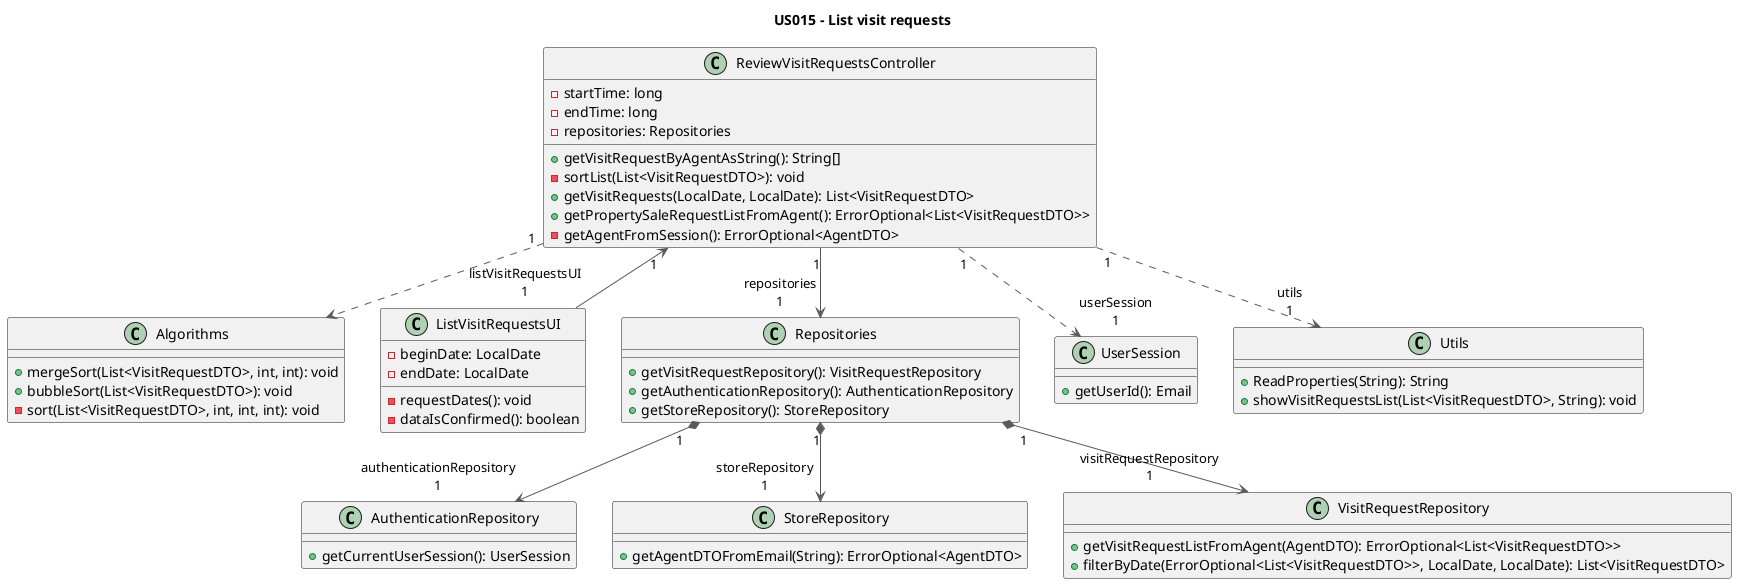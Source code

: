 @startuml

title US015 - List visit requests

top to bottom direction

class Algorithms {
  + mergeSort(List<VisitRequestDTO>, int, int): void
  + bubbleSort(List<VisitRequestDTO>): void
  - sort(List<VisitRequestDTO>, int, int, int): void
}
class AuthenticationRepository {
  + getCurrentUserSession(): UserSession
}

class ListVisitRequestsUI {
  - beginDate: LocalDate
  - endDate: LocalDate
  - requestDates(): void
  - dataIsConfirmed(): boolean
}

class Repositories {
  + getVisitRequestRepository(): VisitRequestRepository
  + getAuthenticationRepository(): AuthenticationRepository
  + getStoreRepository(): StoreRepository
}

class ReviewVisitRequestsController {
  - startTime: long
  - endTime: long
  - repositories: Repositories
  + getVisitRequestByAgentAsString(): String[]
  - sortList(List<VisitRequestDTO>): void
  + getVisitRequests(LocalDate, LocalDate): List<VisitRequestDTO>
  + getPropertySaleRequestListFromAgent(): ErrorOptional<List<VisitRequestDTO>>
  - getAgentFromSession(): ErrorOptional<AgentDTO>
}

class StoreRepository {
  + getAgentDTOFromEmail(String): ErrorOptional<AgentDTO>
}

class UserSession {
  + getUserId(): Email
}

class Utils {
  + ReadProperties(String): String
  + showVisitRequestsList(List<VisitRequestDTO>, String): void
}

class VisitRequestRepository {
  + getVisitRequestListFromAgent(AgentDTO): ErrorOptional<List<VisitRequestDTO>>
  + filterByDate(ErrorOptional<List<VisitRequestDTO>>, LocalDate, LocalDate): List<VisitRequestDTO>
}

Repositories                  "1" *-[#595959,plain]-> "authenticationRepository\n1" AuthenticationRepository
Repositories                  "1" *-[#595959,plain]-> "storeRepository\n1" StoreRepository
Repositories                  "1" *-[#595959,plain]-> "visitRequestRepository\n1" VisitRequestRepository
ReviewVisitRequestsController "1" -[#595959,plain]-> "repositories\n1" Repositories
ReviewVisitRequestsController "1" -[#595959,plain].> "utils\n1" Utils
ReviewVisitRequestsController "1" <--[#595959,plain] "listVisitRequestsUI\n1" ListVisitRequestsUI
ReviewVisitRequestsController "1" -[#595959,plain].>  Algorithms
ReviewVisitRequestsController "1" -[#595959,plain].> "userSession\n1" UserSession
@enduml
